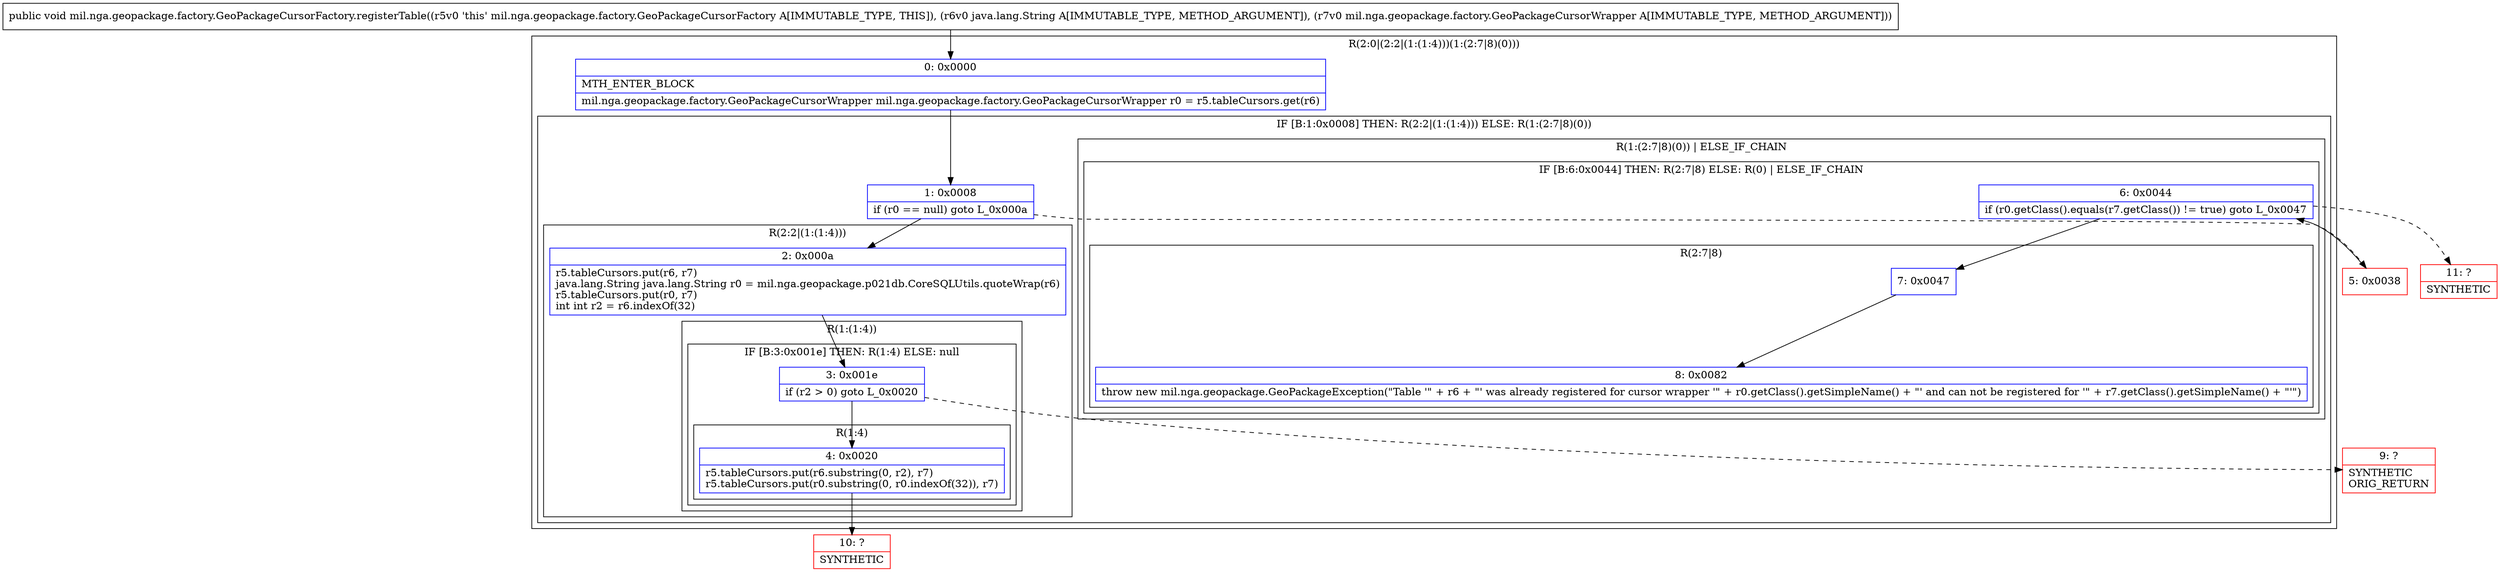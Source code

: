 digraph "CFG formil.nga.geopackage.factory.GeoPackageCursorFactory.registerTable(Ljava\/lang\/String;Lmil\/nga\/geopackage\/factory\/GeoPackageCursorWrapper;)V" {
subgraph cluster_Region_291832656 {
label = "R(2:0|(2:2|(1:(1:4)))(1:(2:7|8)(0)))";
node [shape=record,color=blue];
Node_0 [shape=record,label="{0\:\ 0x0000|MTH_ENTER_BLOCK\l|mil.nga.geopackage.factory.GeoPackageCursorWrapper mil.nga.geopackage.factory.GeoPackageCursorWrapper r0 = r5.tableCursors.get(r6)\l}"];
subgraph cluster_IfRegion_1498812075 {
label = "IF [B:1:0x0008] THEN: R(2:2|(1:(1:4))) ELSE: R(1:(2:7|8)(0))";
node [shape=record,color=blue];
Node_1 [shape=record,label="{1\:\ 0x0008|if (r0 == null) goto L_0x000a\l}"];
subgraph cluster_Region_1319703514 {
label = "R(2:2|(1:(1:4)))";
node [shape=record,color=blue];
Node_2 [shape=record,label="{2\:\ 0x000a|r5.tableCursors.put(r6, r7)\ljava.lang.String java.lang.String r0 = mil.nga.geopackage.p021db.CoreSQLUtils.quoteWrap(r6)\lr5.tableCursors.put(r0, r7)\lint int r2 = r6.indexOf(32)\l}"];
subgraph cluster_Region_961664677 {
label = "R(1:(1:4))";
node [shape=record,color=blue];
subgraph cluster_IfRegion_923271684 {
label = "IF [B:3:0x001e] THEN: R(1:4) ELSE: null";
node [shape=record,color=blue];
Node_3 [shape=record,label="{3\:\ 0x001e|if (r2 \> 0) goto L_0x0020\l}"];
subgraph cluster_Region_660832242 {
label = "R(1:4)";
node [shape=record,color=blue];
Node_4 [shape=record,label="{4\:\ 0x0020|r5.tableCursors.put(r6.substring(0, r2), r7)\lr5.tableCursors.put(r0.substring(0, r0.indexOf(32)), r7)\l}"];
}
}
}
}
subgraph cluster_Region_99725970 {
label = "R(1:(2:7|8)(0)) | ELSE_IF_CHAIN\l";
node [shape=record,color=blue];
subgraph cluster_IfRegion_1794065048 {
label = "IF [B:6:0x0044] THEN: R(2:7|8) ELSE: R(0) | ELSE_IF_CHAIN\l";
node [shape=record,color=blue];
Node_6 [shape=record,label="{6\:\ 0x0044|if (r0.getClass().equals(r7.getClass()) != true) goto L_0x0047\l}"];
subgraph cluster_Region_2012213748 {
label = "R(2:7|8)";
node [shape=record,color=blue];
Node_7 [shape=record,label="{7\:\ 0x0047}"];
Node_8 [shape=record,label="{8\:\ 0x0082|throw new mil.nga.geopackage.GeoPackageException(\"Table '\" + r6 + \"' was already registered for cursor wrapper '\" + r0.getClass().getSimpleName() + \"' and can not be registered for '\" + r7.getClass().getSimpleName() + \"'\")\l}"];
}
subgraph cluster_Region_1914607626 {
label = "R(0)";
node [shape=record,color=blue];
}
}
}
}
}
Node_5 [shape=record,color=red,label="{5\:\ 0x0038}"];
Node_9 [shape=record,color=red,label="{9\:\ ?|SYNTHETIC\lORIG_RETURN\l}"];
Node_10 [shape=record,color=red,label="{10\:\ ?|SYNTHETIC\l}"];
Node_11 [shape=record,color=red,label="{11\:\ ?|SYNTHETIC\l}"];
MethodNode[shape=record,label="{public void mil.nga.geopackage.factory.GeoPackageCursorFactory.registerTable((r5v0 'this' mil.nga.geopackage.factory.GeoPackageCursorFactory A[IMMUTABLE_TYPE, THIS]), (r6v0 java.lang.String A[IMMUTABLE_TYPE, METHOD_ARGUMENT]), (r7v0 mil.nga.geopackage.factory.GeoPackageCursorWrapper A[IMMUTABLE_TYPE, METHOD_ARGUMENT])) }"];
MethodNode -> Node_0;
Node_0 -> Node_1;
Node_1 -> Node_2;
Node_1 -> Node_5[style=dashed];
Node_2 -> Node_3;
Node_3 -> Node_4;
Node_3 -> Node_9[style=dashed];
Node_4 -> Node_10;
Node_6 -> Node_7;
Node_6 -> Node_11[style=dashed];
Node_7 -> Node_8;
Node_5 -> Node_6;
}

